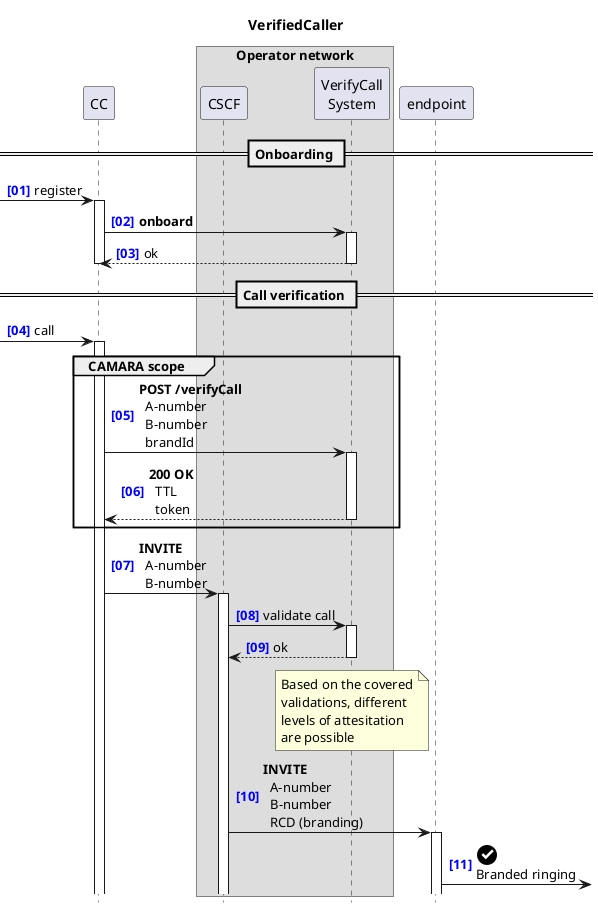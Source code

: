 @startuml

title VerifiedCaller

autonumber "<font color=blue><b>[00]"
hide footbox

' ---------------

participant CC
box Operator network
    participant CSCF
    participant TAS as "VerifyCall\nSystem"
endbox
participant endpoint

== Onboarding ==

-> CC: register
activate CC
CC -> TAS: **onboard**
activate TAS
return ok
deactivate CC

== Call verification ==

-> CC: call
activate CC

group CAMARA scope

CC -> TAS: **POST /verifyCall**\n\
  A-number\n\
  B-number\n\
  brandId
  
activate TAS
return **200 OK**\n\
  TTL\n\
  token

end group
  
CC-> CSCF: **INVITE**\n\
  A-number\n\
  B-number
activate CSCF

CSCF->TAS: validate call
activate TAS
return ok

note over TAS
  Based on the covered
  validations, different
  levels of attesitation
  are possible
end note
  
CSCF -> endpoint: **INVITE**\n\
  A-number\n\
  B-number\n\
  RCD (branding)
activate endpoint

endpoint -> : <size:30><&circle-check>\nBranded ringing

@enduml